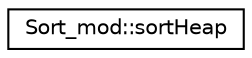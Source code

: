 digraph "Graphical Class Hierarchy"
{
 // LATEX_PDF_SIZE
  edge [fontname="Helvetica",fontsize="10",labelfontname="Helvetica",labelfontsize="10"];
  node [fontname="Helvetica",fontsize="10",shape=record];
  rankdir="LR";
  Node0 [label="Sort_mod::sortHeap",height=0.2,width=0.4,color="black", fillcolor="white", style="filled",URL="$interfaceSort__mod_1_1sortHeap.html",tooltip="Sort the input contiguous Array of rank 1 in ascending order, using the Heapsort algorithm."];
}
